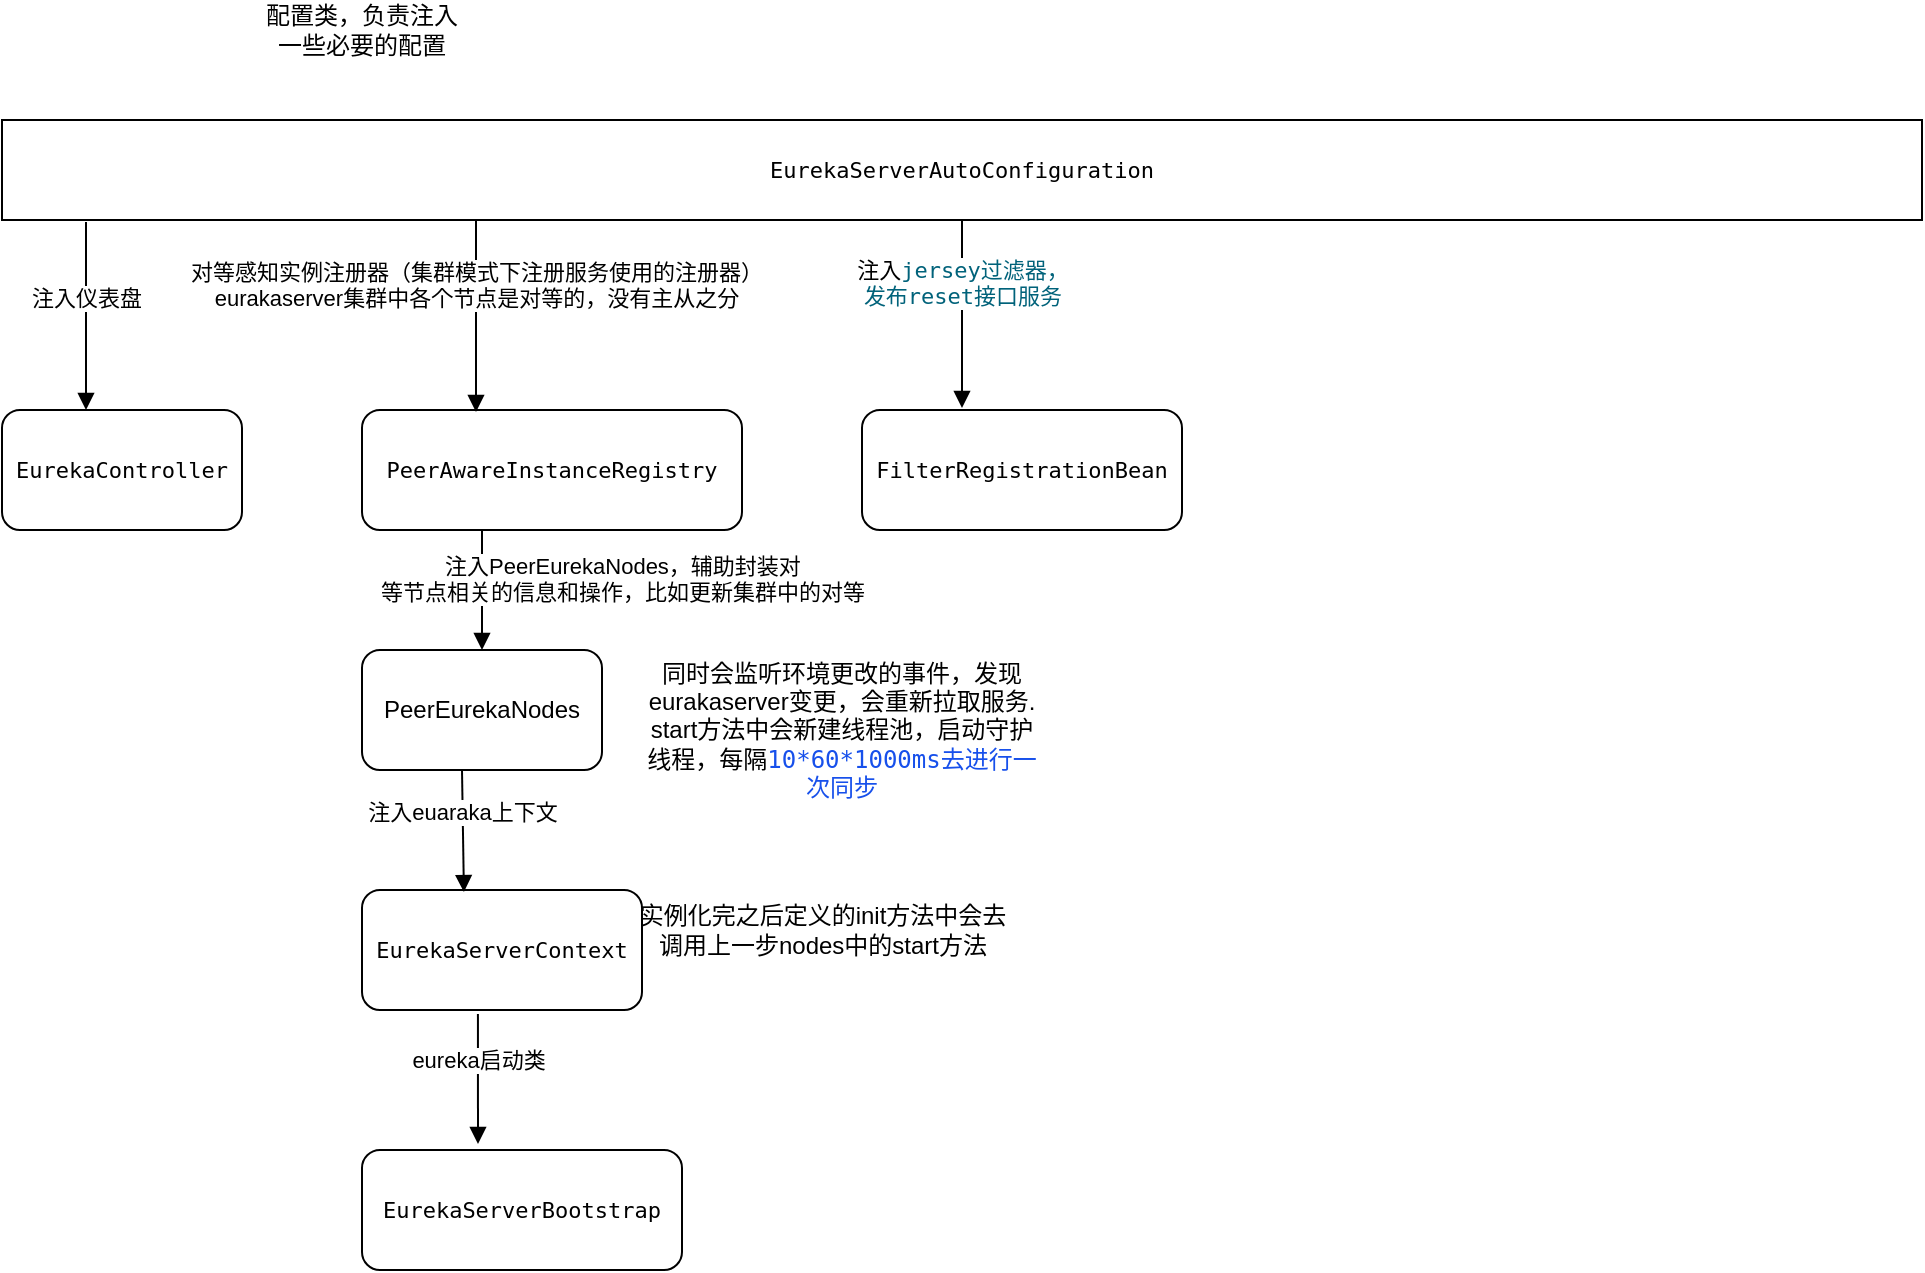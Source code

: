 <mxfile version="14.4.6" type="github">
  <diagram id="wmskmq6iXbEiBQbnxRAv" name="Page-1">
    <mxGraphModel dx="946" dy="614" grid="1" gridSize="10" guides="1" tooltips="1" connect="1" arrows="1" fold="1" page="1" pageScale="1" pageWidth="827" pageHeight="1169" math="0" shadow="0">
      <root>
        <mxCell id="0" />
        <mxCell id="1" parent="0" />
        <mxCell id="5n4lhrQsMyBDXj8TD-eI-1" value="&lt;pre style=&quot;color: rgb(8 , 8 , 8) ; font-family: &amp;#34;jetbrains mono&amp;#34; , monospace&quot;&gt;&lt;span style=&quot;color: rgb(0 , 0 , 0) ; background-color: rgb(255 , 255 , 255)&quot;&gt;&lt;font style=&quot;font-size: 11px&quot;&gt;EurekaServerAutoConfiguration&lt;/font&gt;&lt;/span&gt;&lt;/pre&gt;" style="rounded=0;whiteSpace=wrap;html=1;" vertex="1" parent="1">
          <mxGeometry x="60" y="145" width="960" height="50" as="geometry" />
        </mxCell>
        <mxCell id="5n4lhrQsMyBDXj8TD-eI-4" value="配置类，负责注入一些必要的配置" style="text;html=1;strokeColor=none;fillColor=none;align=center;verticalAlign=middle;whiteSpace=wrap;rounded=0;" vertex="1" parent="1">
          <mxGeometry x="190" y="90" width="100" height="20" as="geometry" />
        </mxCell>
        <mxCell id="5n4lhrQsMyBDXj8TD-eI-5" value="&lt;pre style=&quot;color: rgb(8 , 8 , 8) ; font-family: &amp;#34;jetbrains mono&amp;#34; , monospace&quot;&gt;&lt;span style=&quot;color: rgb(0 , 0 , 0) ; background-color: rgb(255 , 255 , 255)&quot;&gt;&lt;font style=&quot;font-size: 11px&quot;&gt;EurekaController&lt;/font&gt;&lt;/span&gt;&lt;/pre&gt;" style="rounded=1;whiteSpace=wrap;html=1;" vertex="1" parent="1">
          <mxGeometry x="60" y="290" width="120" height="60" as="geometry" />
        </mxCell>
        <mxCell id="5n4lhrQsMyBDXj8TD-eI-6" value="注入仪表盘" style="html=1;verticalAlign=bottom;endArrow=block;entryX=0.35;entryY=0;entryDx=0;entryDy=0;entryPerimeter=0;" edge="1" parent="1" target="5n4lhrQsMyBDXj8TD-eI-5">
          <mxGeometry width="80" relative="1" as="geometry">
            <mxPoint x="102" y="196" as="sourcePoint" />
            <mxPoint x="400" y="340" as="targetPoint" />
          </mxGeometry>
        </mxCell>
        <mxCell id="5n4lhrQsMyBDXj8TD-eI-7" value="&lt;pre style=&quot;color: rgb(8 , 8 , 8) ; font-family: &amp;#34;jetbrains mono&amp;#34; , monospace&quot;&gt;&lt;span style=&quot;color: rgb(0 , 0 , 0) ; background-color: rgb(255 , 255 , 255)&quot;&gt;&lt;font style=&quot;font-size: 11px&quot;&gt;PeerAwareInstanceRegistry&lt;/font&gt;&lt;/span&gt;&lt;/pre&gt;" style="rounded=1;whiteSpace=wrap;html=1;" vertex="1" parent="1">
          <mxGeometry x="240" y="290" width="190" height="60" as="geometry" />
        </mxCell>
        <mxCell id="5n4lhrQsMyBDXj8TD-eI-9" value="对等感知实例注册器（集群模式下注册服务使用的注册器）&lt;br&gt;eurakaserver集群中各个节点是对等的，没有主从之分" style="html=1;verticalAlign=bottom;endArrow=block;entryX=0.3;entryY=0.017;entryDx=0;entryDy=0;entryPerimeter=0;" edge="1" parent="1" target="5n4lhrQsMyBDXj8TD-eI-7">
          <mxGeometry width="80" relative="1" as="geometry">
            <mxPoint x="297" y="195" as="sourcePoint" />
            <mxPoint x="112" y="300" as="targetPoint" />
          </mxGeometry>
        </mxCell>
        <mxCell id="5n4lhrQsMyBDXj8TD-eI-10" value="PeerEurekaNodes" style="rounded=1;whiteSpace=wrap;html=1;" vertex="1" parent="1">
          <mxGeometry x="240" y="410" width="120" height="60" as="geometry" />
        </mxCell>
        <mxCell id="5n4lhrQsMyBDXj8TD-eI-11" value="注入PeerEurekaNodes，辅助封装对&lt;br&gt;等节点相关的信息和操作，比如更新集群中的对等" style="html=1;verticalAlign=bottom;endArrow=block;" edge="1" parent="1">
          <mxGeometry x="0.333" y="70" width="80" relative="1" as="geometry">
            <mxPoint x="300" y="350" as="sourcePoint" />
            <mxPoint x="300" y="410" as="targetPoint" />
            <mxPoint as="offset" />
          </mxGeometry>
        </mxCell>
        <mxCell id="5n4lhrQsMyBDXj8TD-eI-13" value="&lt;font style=&quot;font-size: 12px&quot;&gt;同时会监听环境更改的事件，发现eurakaserver变更，会重新拉取服务.&lt;br&gt;start方法中会新建线程池，启动守护线程，每隔&lt;/font&gt;&lt;font color=&quot;#1750eb&quot; face=&quot;JetBrains Mono, monospace&quot; style=&quot;font-size: 12px&quot;&gt;&lt;font style=&quot;font-size: 12px&quot;&gt;10*60*1000ms去进行一次同步&lt;/font&gt;&lt;br&gt;&lt;/font&gt;" style="text;html=1;strokeColor=none;fillColor=none;align=center;verticalAlign=middle;whiteSpace=wrap;rounded=0;" vertex="1" parent="1">
          <mxGeometry x="380" y="430" width="200" height="40" as="geometry" />
        </mxCell>
        <mxCell id="5n4lhrQsMyBDXj8TD-eI-15" value="&lt;pre style=&quot;color: rgb(8 , 8 , 8) ; font-family: &amp;#34;jetbrains mono&amp;#34; , monospace&quot;&gt;&lt;span style=&quot;color: rgb(0 , 0 , 0) ; background-color: rgb(255 , 255 , 255)&quot;&gt;&lt;font style=&quot;font-size: 11px&quot;&gt;EurekaServerContext&lt;/font&gt;&lt;/span&gt;&lt;/pre&gt;" style="rounded=1;whiteSpace=wrap;html=1;" vertex="1" parent="1">
          <mxGeometry x="240" y="530" width="140" height="60" as="geometry" />
        </mxCell>
        <mxCell id="5n4lhrQsMyBDXj8TD-eI-18" value="注入euaraka上下文" style="html=1;verticalAlign=bottom;endArrow=block;entryX=0.364;entryY=0.017;entryDx=0;entryDy=0;entryPerimeter=0;" edge="1" parent="1" target="5n4lhrQsMyBDXj8TD-eI-15">
          <mxGeometry width="80" relative="1" as="geometry">
            <mxPoint x="290" y="470" as="sourcePoint" />
            <mxPoint x="370" y="470" as="targetPoint" />
          </mxGeometry>
        </mxCell>
        <mxCell id="5n4lhrQsMyBDXj8TD-eI-19" value="实例化完之后定义的init方法中会去&lt;br&gt;调用上一步nodes中的start方法" style="text;html=1;align=center;verticalAlign=middle;resizable=0;points=[];autosize=1;" vertex="1" parent="1">
          <mxGeometry x="370" y="535" width="200" height="30" as="geometry" />
        </mxCell>
        <mxCell id="5n4lhrQsMyBDXj8TD-eI-20" value="&lt;pre style=&quot;color: rgb(8 , 8 , 8) ; font-family: &amp;#34;jetbrains mono&amp;#34; , monospace&quot;&gt;&lt;span style=&quot;color: rgb(0 , 0 , 0) ; background-color: rgb(255 , 255 , 255)&quot;&gt;&lt;font style=&quot;font-size: 11px&quot;&gt;EurekaServerBootstrap&lt;/font&gt;&lt;/span&gt;&lt;/pre&gt;" style="rounded=1;whiteSpace=wrap;html=1;" vertex="1" parent="1">
          <mxGeometry x="240" y="660" width="160" height="60" as="geometry" />
        </mxCell>
        <mxCell id="5n4lhrQsMyBDXj8TD-eI-21" value="eureka启动类" style="html=1;verticalAlign=bottom;endArrow=block;exitX=0.414;exitY=1.033;exitDx=0;exitDy=0;exitPerimeter=0;" edge="1" parent="1" source="5n4lhrQsMyBDXj8TD-eI-15">
          <mxGeometry width="80" relative="1" as="geometry">
            <mxPoint x="340" y="500" as="sourcePoint" />
            <mxPoint x="298" y="657" as="targetPoint" />
          </mxGeometry>
        </mxCell>
        <mxCell id="5n4lhrQsMyBDXj8TD-eI-22" value="&lt;pre style=&quot;color: rgb(8 , 8 , 8) ; font-family: &amp;#34;jetbrains mono&amp;#34; , monospace&quot;&gt;&lt;span style=&quot;color: rgb(0 , 0 , 0) ; background-color: rgb(255 , 255 , 255)&quot;&gt;&lt;font style=&quot;font-size: 11px&quot;&gt;FilterRegistrationBean&lt;/font&gt;&lt;/span&gt;&lt;/pre&gt;" style="rounded=1;whiteSpace=wrap;html=1;" vertex="1" parent="1">
          <mxGeometry x="490" y="290" width="160" height="60" as="geometry" />
        </mxCell>
        <mxCell id="5n4lhrQsMyBDXj8TD-eI-23" value="&lt;span style=&quot;background-color: rgb(255 , 255 , 255) ; font-size: 11px&quot;&gt;注入&lt;span style=&quot;color: rgb(0 , 98 , 122) ; font-family: &amp;#34;jetbrains mono&amp;#34; , monospace ; font-size: 11px&quot;&gt;jersey过滤器，&lt;br&gt;发布reset接口服务&lt;/span&gt;&lt;/span&gt;" style="html=1;verticalAlign=bottom;endArrow=block;entryX=0.35;entryY=0;entryDx=0;entryDy=0;entryPerimeter=0;" edge="1" parent="1">
          <mxGeometry width="80" relative="1" as="geometry">
            <mxPoint x="540" y="195" as="sourcePoint" />
            <mxPoint x="540" y="289" as="targetPoint" />
            <Array as="points">
              <mxPoint x="540" y="249" />
            </Array>
          </mxGeometry>
        </mxCell>
      </root>
    </mxGraphModel>
  </diagram>
</mxfile>
